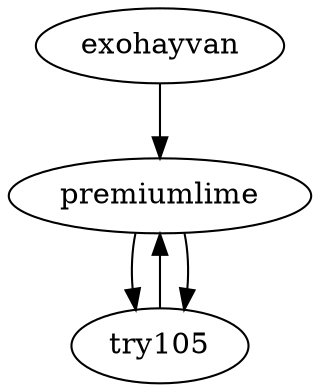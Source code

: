// Family Tree
digraph {
	exohayvan -> premiumlime
	premiumlime -> try105
	try105 -> premiumlime
	premiumlime -> try105
}
